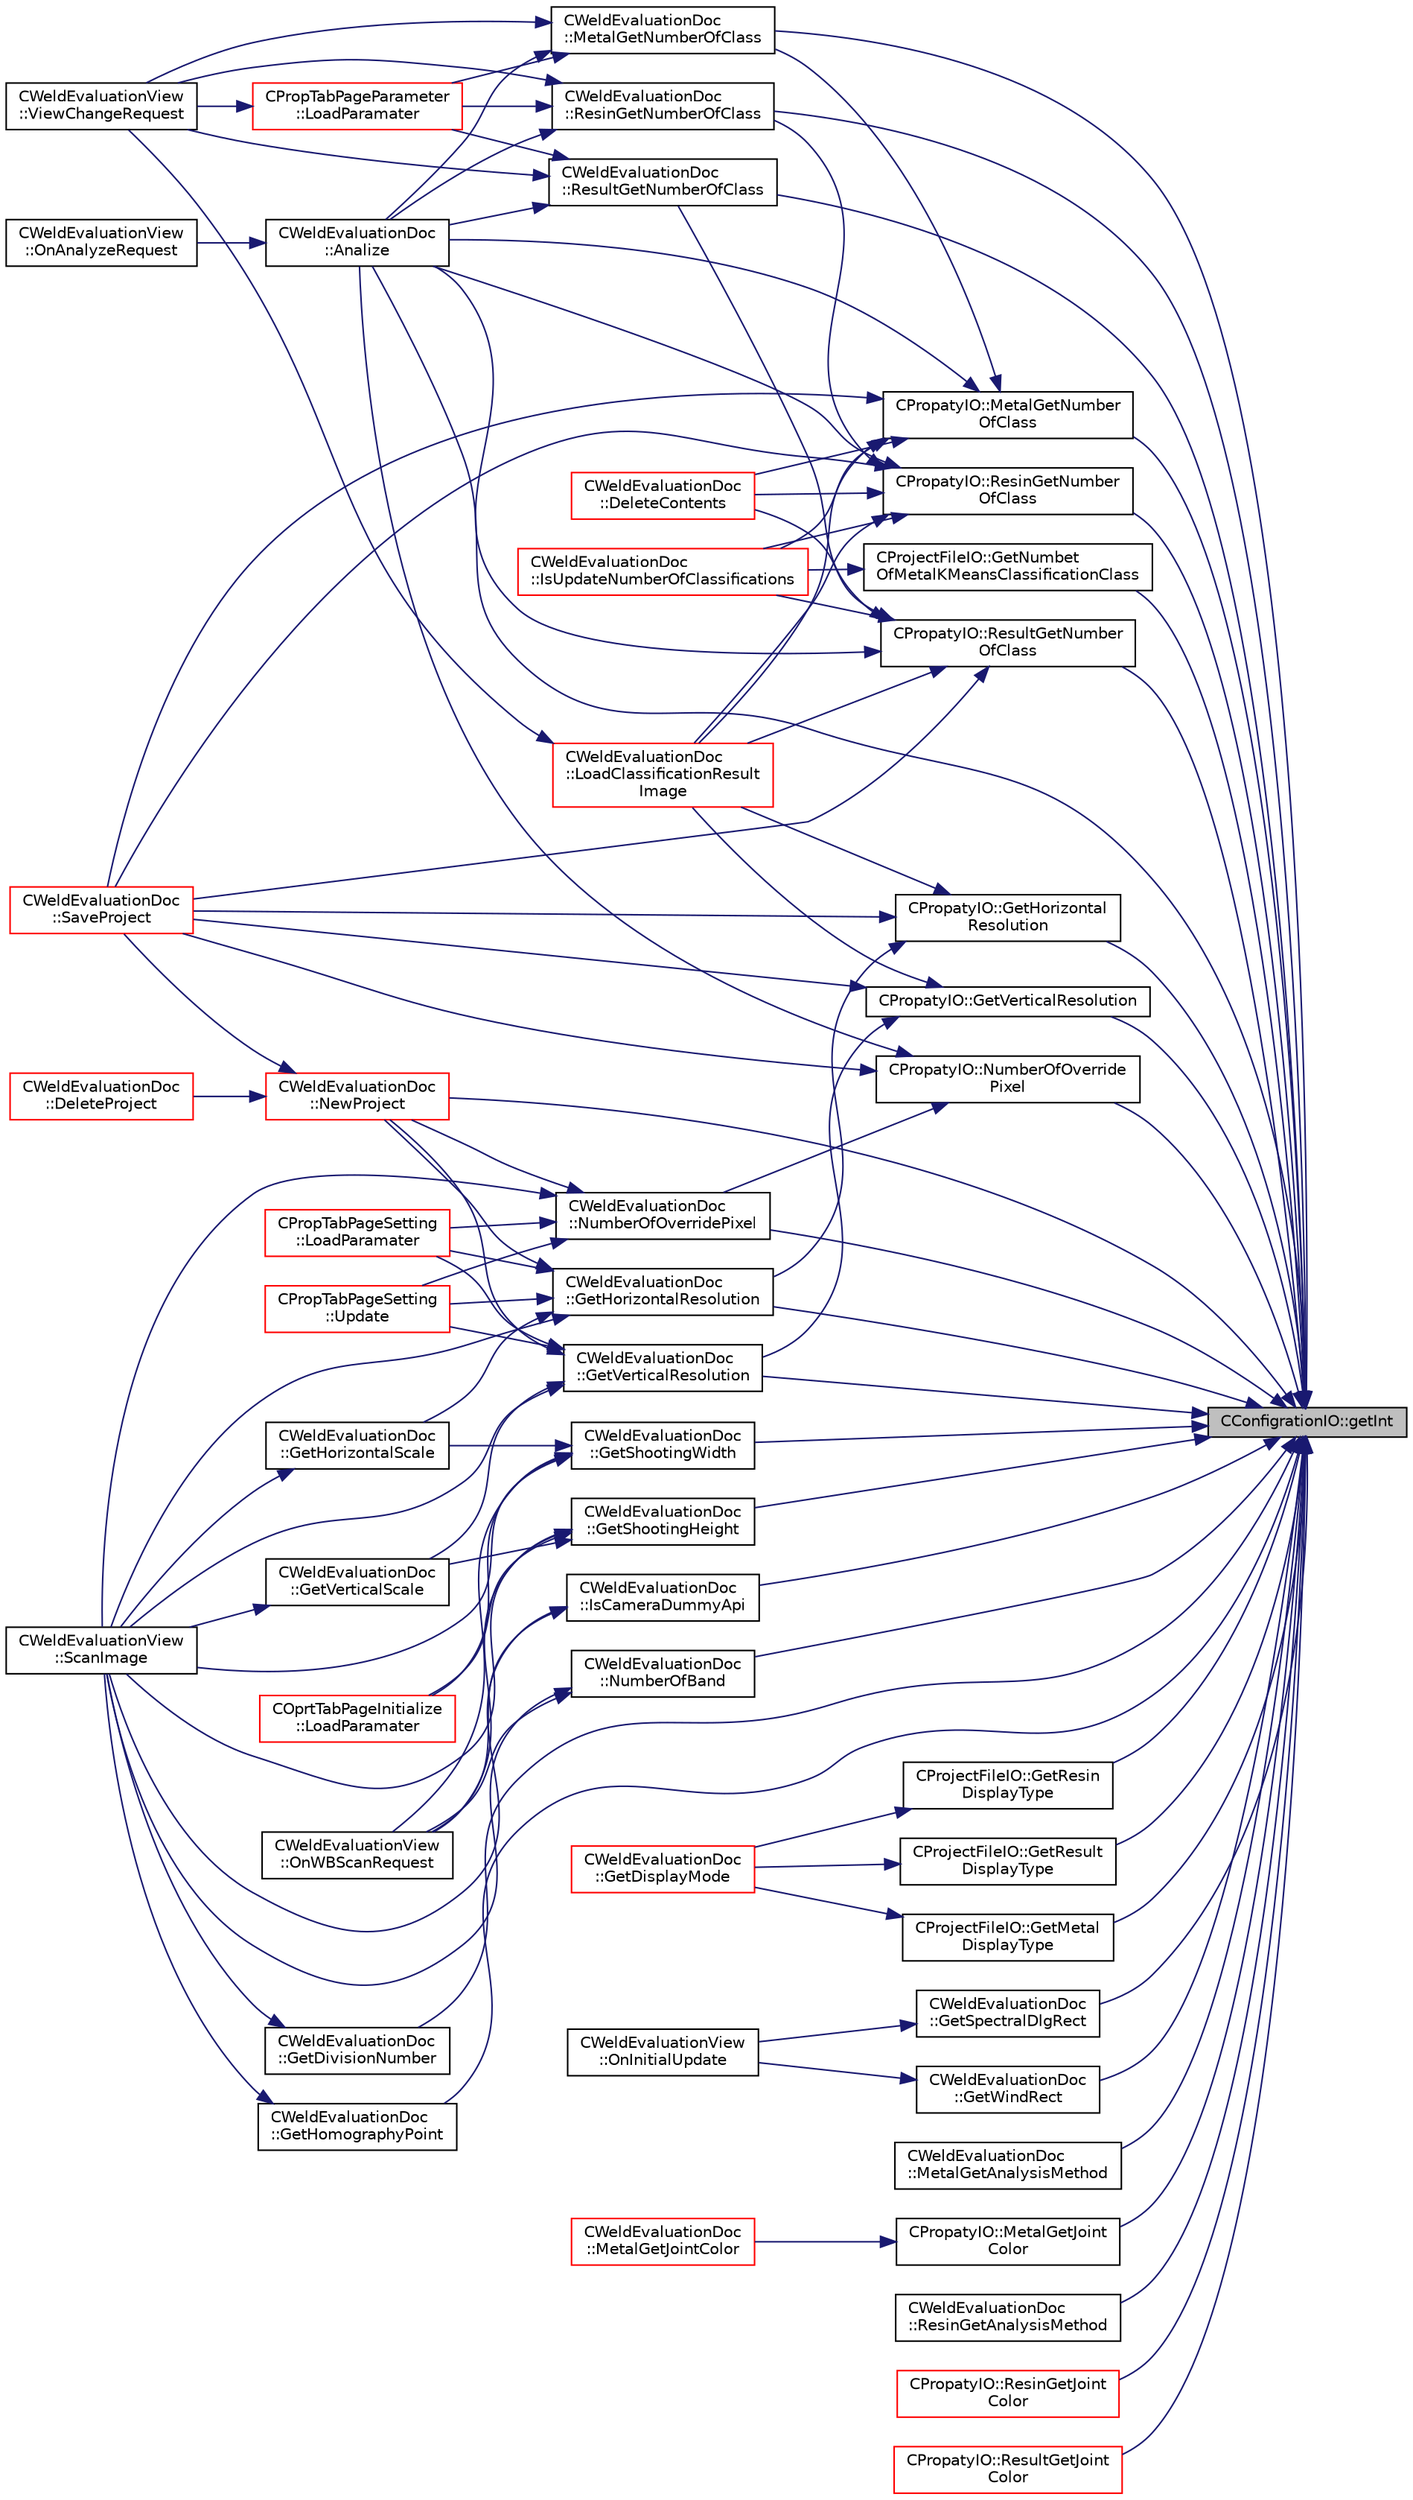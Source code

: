 digraph "CConfigrationIO::getInt"
{
 // LATEX_PDF_SIZE
  edge [fontname="Helvetica",fontsize="10",labelfontname="Helvetica",labelfontsize="10"];
  node [fontname="Helvetica",fontsize="10",shape=record];
  rankdir="RL";
  Node1 [label="CConfigrationIO::getInt",height=0.2,width=0.4,color="black", fillcolor="grey75", style="filled", fontcolor="black",tooltip="指定セクションのキー値（整数）を取得"];
  Node1 -> Node2 [dir="back",color="midnightblue",fontsize="10",style="solid",fontname="Helvetica"];
  Node2 [label="CWeldEvaluationDoc\l::Analize",height=0.2,width=0.4,color="black", fillcolor="white", style="filled",URL="$class_c_weld_evaluation_doc.html#aec529b21bcd80053e9ace596cc28ee56",tooltip="解析の実施"];
  Node2 -> Node3 [dir="back",color="midnightblue",fontsize="10",style="solid",fontname="Helvetica"];
  Node3 [label="CWeldEvaluationView\l::OnAnalyzeRequest",height=0.2,width=0.4,color="black", fillcolor="white", style="filled",URL="$class_c_weld_evaluation_view.html#a1a9fb7c6caa1412479781ba074a64dc8",tooltip="解析実施要求"];
  Node1 -> Node4 [dir="back",color="midnightblue",fontsize="10",style="solid",fontname="Helvetica"];
  Node4 [label="CWeldEvaluationDoc\l::GetDivisionNumber",height=0.2,width=0.4,color="black", fillcolor="white", style="filled",URL="$class_c_weld_evaluation_doc.html#aee561efed326292905db01ea2a360a9a",tooltip="スキャンの分割数"];
  Node4 -> Node5 [dir="back",color="midnightblue",fontsize="10",style="solid",fontname="Helvetica"];
  Node5 [label="CWeldEvaluationView\l::ScanImage",height=0.2,width=0.4,color="black", fillcolor="white", style="filled",URL="$class_c_weld_evaluation_view.html#af36ee74161f90ac2fe30337a0fe1fb9d",tooltip="スキャンの実施"];
  Node1 -> Node6 [dir="back",color="midnightblue",fontsize="10",style="solid",fontname="Helvetica"];
  Node6 [label="CWeldEvaluationDoc\l::GetHomographyPoint",height=0.2,width=0.4,color="black", fillcolor="white", style="filled",URL="$class_c_weld_evaluation_doc.html#a79efcba4f34fdb1de1c05ec081c0a376",tooltip="射影変換用頂点の取得"];
  Node6 -> Node5 [dir="back",color="midnightblue",fontsize="10",style="solid",fontname="Helvetica"];
  Node1 -> Node7 [dir="back",color="midnightblue",fontsize="10",style="solid",fontname="Helvetica"];
  Node7 [label="CWeldEvaluationDoc\l::GetHorizontalResolution",height=0.2,width=0.4,color="black", fillcolor="white", style="filled",URL="$class_c_weld_evaluation_doc.html#ad48d4a00fc87bf6e0e8efab2c1e1279f",tooltip="横方向の解像度の取得"];
  Node7 -> Node8 [dir="back",color="midnightblue",fontsize="10",style="solid",fontname="Helvetica"];
  Node8 [label="CWeldEvaluationDoc\l::GetHorizontalScale",height=0.2,width=0.4,color="black", fillcolor="white", style="filled",URL="$class_c_weld_evaluation_doc.html#ad720f42bbec8273c92cc3eb1e672a803",tooltip="取得データの横方向拡縮率の取得"];
  Node8 -> Node5 [dir="back",color="midnightblue",fontsize="10",style="solid",fontname="Helvetica"];
  Node7 -> Node9 [dir="back",color="midnightblue",fontsize="10",style="solid",fontname="Helvetica"];
  Node9 [label="CPropTabPageSetting\l::LoadParamater",height=0.2,width=0.4,color="red", fillcolor="white", style="filled",URL="$class_c_prop_tab_page_setting.html#a11a96b76db0c9f575e8f84ad3d3bcf09",tooltip="パラメータの読み込み"];
  Node7 -> Node12 [dir="back",color="midnightblue",fontsize="10",style="solid",fontname="Helvetica"];
  Node12 [label="CWeldEvaluationDoc\l::NewProject",height=0.2,width=0.4,color="red", fillcolor="white", style="filled",URL="$class_c_weld_evaluation_doc.html#a0aec3875f86f89c63daf5161cfded60d",tooltip="新規プロジェクトの構築"];
  Node12 -> Node13 [dir="back",color="midnightblue",fontsize="10",style="solid",fontname="Helvetica"];
  Node13 [label="CWeldEvaluationDoc\l::DeleteProject",height=0.2,width=0.4,color="red", fillcolor="white", style="filled",URL="$class_c_weld_evaluation_doc.html#acceb13e1dba62f59383094194ecf9774",tooltip="プロジェクトの削除"];
  Node12 -> Node17 [dir="back",color="midnightblue",fontsize="10",style="solid",fontname="Helvetica"];
  Node17 [label="CWeldEvaluationDoc\l::SaveProject",height=0.2,width=0.4,color="red", fillcolor="white", style="filled",URL="$class_c_weld_evaluation_doc.html#a92d375305f80e0626001ab1b3c8d75a0",tooltip="プロジェクトの保存"];
  Node7 -> Node5 [dir="back",color="midnightblue",fontsize="10",style="solid",fontname="Helvetica"];
  Node7 -> Node20 [dir="back",color="midnightblue",fontsize="10",style="solid",fontname="Helvetica"];
  Node20 [label="CPropTabPageSetting\l::Update",height=0.2,width=0.4,color="red", fillcolor="white", style="filled",URL="$class_c_prop_tab_page_setting.html#acefe73a52687d98a8a6e6f01ef270b01",tooltip="更新処理"];
  Node1 -> Node22 [dir="back",color="midnightblue",fontsize="10",style="solid",fontname="Helvetica"];
  Node22 [label="CPropatyIO::GetHorizontal\lResolution",height=0.2,width=0.4,color="black", fillcolor="white", style="filled",URL="$class_c_propaty_i_o.html#a39ef807cadcf61a48b387e47ca5bdfde",tooltip="横方向の解像度の取得"];
  Node22 -> Node7 [dir="back",color="midnightblue",fontsize="10",style="solid",fontname="Helvetica"];
  Node22 -> Node23 [dir="back",color="midnightblue",fontsize="10",style="solid",fontname="Helvetica"];
  Node23 [label="CWeldEvaluationDoc\l::LoadClassificationResult\lImage",height=0.2,width=0.4,color="red", fillcolor="white", style="filled",URL="$class_c_weld_evaluation_doc.html#a8cccd8cb66df552066d96c31b9255389",tooltip="分類結果の画像データ取得"];
  Node23 -> Node24 [dir="back",color="midnightblue",fontsize="10",style="solid",fontname="Helvetica"];
  Node24 [label="CWeldEvaluationView\l::ViewChangeRequest",height=0.2,width=0.4,color="black", fillcolor="white", style="filled",URL="$class_c_weld_evaluation_view.html#a50da59446b116e48eb00b4ccc6074cdd",tooltip="表示変更リクエスト"];
  Node22 -> Node17 [dir="back",color="midnightblue",fontsize="10",style="solid",fontname="Helvetica"];
  Node1 -> Node27 [dir="back",color="midnightblue",fontsize="10",style="solid",fontname="Helvetica"];
  Node27 [label="CProjectFileIO::GetMetal\lDisplayType",height=0.2,width=0.4,color="black", fillcolor="white", style="filled",URL="$class_c_project_file_i_o.html#a01bc129069b3ba05ed979729f88be551",tooltip="金属画像表示タイプの取得"];
  Node27 -> Node28 [dir="back",color="midnightblue",fontsize="10",style="solid",fontname="Helvetica"];
  Node28 [label="CWeldEvaluationDoc\l::GetDisplayMode",height=0.2,width=0.4,color="red", fillcolor="white", style="filled",URL="$class_c_weld_evaluation_doc.html#a6fb9f31759c4175b40446be90447a42f",tooltip="表示モードの取得"];
  Node1 -> Node40 [dir="back",color="midnightblue",fontsize="10",style="solid",fontname="Helvetica"];
  Node40 [label="CProjectFileIO::GetNumbet\lOfMetalKMeansClassificationClass",height=0.2,width=0.4,color="black", fillcolor="white", style="filled",URL="$class_c_project_file_i_o.html#aa24365effd8b5ca352ea09f73031fb3d",tooltip="作成された金属面K-Means解析のクラス数の取得"];
  Node40 -> Node41 [dir="back",color="midnightblue",fontsize="10",style="solid",fontname="Helvetica"];
  Node41 [label="CWeldEvaluationDoc\l::IsUpdateNumberOfClassifications",height=0.2,width=0.4,color="red", fillcolor="white", style="filled",URL="$class_c_weld_evaluation_doc.html#aa36adf0d2fa7fdfe0e45f8048a539069",tooltip="解析結果の分類数と設定の分類数が異なるかの判定"];
  Node1 -> Node45 [dir="back",color="midnightblue",fontsize="10",style="solid",fontname="Helvetica"];
  Node45 [label="CProjectFileIO::GetResin\lDisplayType",height=0.2,width=0.4,color="black", fillcolor="white", style="filled",URL="$class_c_project_file_i_o.html#ae824553dca5d5e1f69ea7e4687dd1588",tooltip="樹脂画像表示タイプの取得"];
  Node45 -> Node28 [dir="back",color="midnightblue",fontsize="10",style="solid",fontname="Helvetica"];
  Node1 -> Node46 [dir="back",color="midnightblue",fontsize="10",style="solid",fontname="Helvetica"];
  Node46 [label="CProjectFileIO::GetResult\lDisplayType",height=0.2,width=0.4,color="black", fillcolor="white", style="filled",URL="$class_c_project_file_i_o.html#a3ff4f09ff5ba28cac5284611c2f4a628",tooltip="接合結果画像表示タイプの取得"];
  Node46 -> Node28 [dir="back",color="midnightblue",fontsize="10",style="solid",fontname="Helvetica"];
  Node1 -> Node47 [dir="back",color="midnightblue",fontsize="10",style="solid",fontname="Helvetica"];
  Node47 [label="CWeldEvaluationDoc\l::GetShootingHeight",height=0.2,width=0.4,color="black", fillcolor="white", style="filled",URL="$class_c_weld_evaluation_doc.html#a55485766139b9685d1ed9a5e61a06e7b",tooltip="撮影高さの取得"];
  Node47 -> Node48 [dir="back",color="midnightblue",fontsize="10",style="solid",fontname="Helvetica"];
  Node48 [label="CWeldEvaluationDoc\l::GetVerticalScale",height=0.2,width=0.4,color="black", fillcolor="white", style="filled",URL="$class_c_weld_evaluation_doc.html#a35a39054e1df570eef7d5a725b5af76e",tooltip="取得データの縦方向拡縮率の取得"];
  Node48 -> Node5 [dir="back",color="midnightblue",fontsize="10",style="solid",fontname="Helvetica"];
  Node47 -> Node49 [dir="back",color="midnightblue",fontsize="10",style="solid",fontname="Helvetica"];
  Node49 [label="COprtTabPageInitialize\l::LoadParamater",height=0.2,width=0.4,color="red", fillcolor="white", style="filled",URL="$class_c_oprt_tab_page_initialize.html#a39a52da491a71f8afec8c1366284227a",tooltip="パラメータの読み込み"];
  Node47 -> Node53 [dir="back",color="midnightblue",fontsize="10",style="solid",fontname="Helvetica"];
  Node53 [label="CWeldEvaluationView\l::OnWBScanRequest",height=0.2,width=0.4,color="black", fillcolor="white", style="filled",URL="$class_c_weld_evaluation_view.html#a2b69faf84702201cc5dbfe3fcd202b32",tooltip="ホワイトバランススキャンの要求"];
  Node47 -> Node5 [dir="back",color="midnightblue",fontsize="10",style="solid",fontname="Helvetica"];
  Node1 -> Node54 [dir="back",color="midnightblue",fontsize="10",style="solid",fontname="Helvetica"];
  Node54 [label="CWeldEvaluationDoc\l::GetShootingWidth",height=0.2,width=0.4,color="black", fillcolor="white", style="filled",URL="$class_c_weld_evaluation_doc.html#a9ef01c2fd9ec8ef296388a8048fe32fa",tooltip="撮影幅の取得"];
  Node54 -> Node8 [dir="back",color="midnightblue",fontsize="10",style="solid",fontname="Helvetica"];
  Node54 -> Node49 [dir="back",color="midnightblue",fontsize="10",style="solid",fontname="Helvetica"];
  Node54 -> Node53 [dir="back",color="midnightblue",fontsize="10",style="solid",fontname="Helvetica"];
  Node54 -> Node5 [dir="back",color="midnightblue",fontsize="10",style="solid",fontname="Helvetica"];
  Node1 -> Node55 [dir="back",color="midnightblue",fontsize="10",style="solid",fontname="Helvetica"];
  Node55 [label="CWeldEvaluationDoc\l::GetSpectralDlgRect",height=0.2,width=0.4,color="black", fillcolor="white", style="filled",URL="$class_c_weld_evaluation_doc.html#a0930d73e177d0881201ebf89d3a206fa",tooltip="区間スペクトルダイアログの位置とサイズの取得"];
  Node55 -> Node56 [dir="back",color="midnightblue",fontsize="10",style="solid",fontname="Helvetica"];
  Node56 [label="CWeldEvaluationView\l::OnInitialUpdate",height=0.2,width=0.4,color="black", fillcolor="white", style="filled",URL="$class_c_weld_evaluation_view.html#a39ea2ecbca5482ae982384cccc27c7ce",tooltip="初期化処理"];
  Node1 -> Node57 [dir="back",color="midnightblue",fontsize="10",style="solid",fontname="Helvetica"];
  Node57 [label="CPropatyIO::GetVerticalResolution",height=0.2,width=0.4,color="black", fillcolor="white", style="filled",URL="$class_c_propaty_i_o.html#a6cc4479cfd0b46ed6189985fcf02bbad",tooltip="縦方向の解像度の取得"];
  Node57 -> Node58 [dir="back",color="midnightblue",fontsize="10",style="solid",fontname="Helvetica"];
  Node58 [label="CWeldEvaluationDoc\l::GetVerticalResolution",height=0.2,width=0.4,color="black", fillcolor="white", style="filled",URL="$class_c_weld_evaluation_doc.html#acb185b5cb5f8e080c3e082e6def82cb6",tooltip="縦方向の解像度の取得"];
  Node58 -> Node48 [dir="back",color="midnightblue",fontsize="10",style="solid",fontname="Helvetica"];
  Node58 -> Node9 [dir="back",color="midnightblue",fontsize="10",style="solid",fontname="Helvetica"];
  Node58 -> Node12 [dir="back",color="midnightblue",fontsize="10",style="solid",fontname="Helvetica"];
  Node58 -> Node5 [dir="back",color="midnightblue",fontsize="10",style="solid",fontname="Helvetica"];
  Node58 -> Node20 [dir="back",color="midnightblue",fontsize="10",style="solid",fontname="Helvetica"];
  Node57 -> Node23 [dir="back",color="midnightblue",fontsize="10",style="solid",fontname="Helvetica"];
  Node57 -> Node17 [dir="back",color="midnightblue",fontsize="10",style="solid",fontname="Helvetica"];
  Node1 -> Node58 [dir="back",color="midnightblue",fontsize="10",style="solid",fontname="Helvetica"];
  Node1 -> Node59 [dir="back",color="midnightblue",fontsize="10",style="solid",fontname="Helvetica"];
  Node59 [label="CWeldEvaluationDoc\l::GetWindRect",height=0.2,width=0.4,color="black", fillcolor="white", style="filled",URL="$class_c_weld_evaluation_doc.html#a358d0e31dd3cf88f0100ed648d70fd9d",tooltip="メインウインドの位置とサイズの取得"];
  Node59 -> Node56 [dir="back",color="midnightblue",fontsize="10",style="solid",fontname="Helvetica"];
  Node1 -> Node60 [dir="back",color="midnightblue",fontsize="10",style="solid",fontname="Helvetica"];
  Node60 [label="CWeldEvaluationDoc\l::IsCameraDummyApi",height=0.2,width=0.4,color="black", fillcolor="white", style="filled",URL="$class_c_weld_evaluation_doc.html#a7aff2c8f3a98f64977aad4f698b46cf1",tooltip="カメラダミーモジュール使用有無判定"];
  Node60 -> Node53 [dir="back",color="midnightblue",fontsize="10",style="solid",fontname="Helvetica"];
  Node60 -> Node5 [dir="back",color="midnightblue",fontsize="10",style="solid",fontname="Helvetica"];
  Node1 -> Node61 [dir="back",color="midnightblue",fontsize="10",style="solid",fontname="Helvetica"];
  Node61 [label="CWeldEvaluationDoc\l::MetalGetAnalysisMethod",height=0.2,width=0.4,color="black", fillcolor="white", style="filled",URL="$class_c_weld_evaluation_doc.html#a85f246fcb88e06a5176d41e77f54be8f",tooltip="金属面の解析方法の取得"];
  Node1 -> Node62 [dir="back",color="midnightblue",fontsize="10",style="solid",fontname="Helvetica"];
  Node62 [label="CPropatyIO::MetalGetJoint\lColor",height=0.2,width=0.4,color="black", fillcolor="white", style="filled",URL="$class_c_propaty_i_o.html#a50ade1ca7090d25d15b77806756afc6e",tooltip="金属面の接合色の取得"];
  Node62 -> Node63 [dir="back",color="midnightblue",fontsize="10",style="solid",fontname="Helvetica"];
  Node63 [label="CWeldEvaluationDoc\l::MetalGetJointColor",height=0.2,width=0.4,color="red", fillcolor="white", style="filled",URL="$class_c_weld_evaluation_doc.html#a19730c85c70c909cfe2f2cbee95c4c3c",tooltip="金属面の接合色の取得"];
  Node1 -> Node74 [dir="back",color="midnightblue",fontsize="10",style="solid",fontname="Helvetica"];
  Node74 [label="CPropatyIO::MetalGetNumber\lOfClass",height=0.2,width=0.4,color="black", fillcolor="white", style="filled",URL="$class_c_propaty_i_o.html#a16a55c3db357af77e875c008c5837dee",tooltip="金属面の分類数の取得"];
  Node74 -> Node2 [dir="back",color="midnightblue",fontsize="10",style="solid",fontname="Helvetica"];
  Node74 -> Node75 [dir="back",color="midnightblue",fontsize="10",style="solid",fontname="Helvetica"];
  Node75 [label="CWeldEvaluationDoc\l::DeleteContents",height=0.2,width=0.4,color="red", fillcolor="white", style="filled",URL="$class_c_weld_evaluation_doc.html#a21fcb772f7329ee52b9b1922b133eca0",tooltip="スキャン情報の削除"];
  Node74 -> Node41 [dir="back",color="midnightblue",fontsize="10",style="solid",fontname="Helvetica"];
  Node74 -> Node23 [dir="back",color="midnightblue",fontsize="10",style="solid",fontname="Helvetica"];
  Node74 -> Node77 [dir="back",color="midnightblue",fontsize="10",style="solid",fontname="Helvetica"];
  Node77 [label="CWeldEvaluationDoc\l::MetalGetNumberOfClass",height=0.2,width=0.4,color="black", fillcolor="white", style="filled",URL="$class_c_weld_evaluation_doc.html#a3f5f6a5e4e73e405f35dfd789d004e67",tooltip="金属面の分類数の取得"];
  Node77 -> Node2 [dir="back",color="midnightblue",fontsize="10",style="solid",fontname="Helvetica"];
  Node77 -> Node65 [dir="back",color="midnightblue",fontsize="10",style="solid",fontname="Helvetica"];
  Node65 [label="CPropTabPageParameter\l::LoadParamater",height=0.2,width=0.4,color="red", fillcolor="white", style="filled",URL="$class_c_prop_tab_page_parameter.html#ad7424d25e6331b63ae51b09453bc61d9",tooltip="パラメータをファイルから読み込む"];
  Node65 -> Node24 [dir="back",color="midnightblue",fontsize="10",style="solid",fontname="Helvetica"];
  Node77 -> Node24 [dir="back",color="midnightblue",fontsize="10",style="solid",fontname="Helvetica"];
  Node74 -> Node17 [dir="back",color="midnightblue",fontsize="10",style="solid",fontname="Helvetica"];
  Node1 -> Node77 [dir="back",color="midnightblue",fontsize="10",style="solid",fontname="Helvetica"];
  Node1 -> Node12 [dir="back",color="midnightblue",fontsize="10",style="solid",fontname="Helvetica"];
  Node1 -> Node78 [dir="back",color="midnightblue",fontsize="10",style="solid",fontname="Helvetica"];
  Node78 [label="CWeldEvaluationDoc\l::NumberOfBand",height=0.2,width=0.4,color="black", fillcolor="white", style="filled",URL="$class_c_weld_evaluation_doc.html#aabcea1b96c3d5701c9fb0f3408b1cc7a",tooltip="バンド数の取得"];
  Node78 -> Node53 [dir="back",color="midnightblue",fontsize="10",style="solid",fontname="Helvetica"];
  Node78 -> Node5 [dir="back",color="midnightblue",fontsize="10",style="solid",fontname="Helvetica"];
  Node1 -> Node79 [dir="back",color="midnightblue",fontsize="10",style="solid",fontname="Helvetica"];
  Node79 [label="CPropatyIO::NumberOfOverride\lPixel",height=0.2,width=0.4,color="black", fillcolor="white", style="filled",URL="$class_c_propaty_i_o.html#a0e15acb901cceb99e15113ca5d239e13",tooltip="重なりピクセル数の取得"];
  Node79 -> Node2 [dir="back",color="midnightblue",fontsize="10",style="solid",fontname="Helvetica"];
  Node79 -> Node80 [dir="back",color="midnightblue",fontsize="10",style="solid",fontname="Helvetica"];
  Node80 [label="CWeldEvaluationDoc\l::NumberOfOverridePixel",height=0.2,width=0.4,color="black", fillcolor="white", style="filled",URL="$class_c_weld_evaluation_doc.html#af0dd89540e9d6522bc50cf1b1e2aef42",tooltip="重なりピクセル数の取得"];
  Node80 -> Node9 [dir="back",color="midnightblue",fontsize="10",style="solid",fontname="Helvetica"];
  Node80 -> Node12 [dir="back",color="midnightblue",fontsize="10",style="solid",fontname="Helvetica"];
  Node80 -> Node5 [dir="back",color="midnightblue",fontsize="10",style="solid",fontname="Helvetica"];
  Node80 -> Node20 [dir="back",color="midnightblue",fontsize="10",style="solid",fontname="Helvetica"];
  Node79 -> Node17 [dir="back",color="midnightblue",fontsize="10",style="solid",fontname="Helvetica"];
  Node1 -> Node80 [dir="back",color="midnightblue",fontsize="10",style="solid",fontname="Helvetica"];
  Node1 -> Node81 [dir="back",color="midnightblue",fontsize="10",style="solid",fontname="Helvetica"];
  Node81 [label="CWeldEvaluationDoc\l::ResinGetAnalysisMethod",height=0.2,width=0.4,color="black", fillcolor="white", style="filled",URL="$class_c_weld_evaluation_doc.html#a2dc5f7f1ecde114717497554dcba7259",tooltip="樹脂面の解析方法の取得"];
  Node1 -> Node82 [dir="back",color="midnightblue",fontsize="10",style="solid",fontname="Helvetica"];
  Node82 [label="CPropatyIO::ResinGetJoint\lColor",height=0.2,width=0.4,color="red", fillcolor="white", style="filled",URL="$class_c_propaty_i_o.html#a5c967c92a74f00b481594fedb954680e",tooltip="樹脂面の接合色の取得"];
  Node1 -> Node84 [dir="back",color="midnightblue",fontsize="10",style="solid",fontname="Helvetica"];
  Node84 [label="CPropatyIO::ResinGetNumber\lOfClass",height=0.2,width=0.4,color="black", fillcolor="white", style="filled",URL="$class_c_propaty_i_o.html#a4ccce7edae07c0d331960ca1104aa375",tooltip="樹脂面の分類数の取得"];
  Node84 -> Node2 [dir="back",color="midnightblue",fontsize="10",style="solid",fontname="Helvetica"];
  Node84 -> Node75 [dir="back",color="midnightblue",fontsize="10",style="solid",fontname="Helvetica"];
  Node84 -> Node41 [dir="back",color="midnightblue",fontsize="10",style="solid",fontname="Helvetica"];
  Node84 -> Node23 [dir="back",color="midnightblue",fontsize="10",style="solid",fontname="Helvetica"];
  Node84 -> Node85 [dir="back",color="midnightblue",fontsize="10",style="solid",fontname="Helvetica"];
  Node85 [label="CWeldEvaluationDoc\l::ResinGetNumberOfClass",height=0.2,width=0.4,color="black", fillcolor="white", style="filled",URL="$class_c_weld_evaluation_doc.html#ab2690e8124c3eed981a213ad89ec2c6f",tooltip="樹脂面の分類数の取得"];
  Node85 -> Node2 [dir="back",color="midnightblue",fontsize="10",style="solid",fontname="Helvetica"];
  Node85 -> Node65 [dir="back",color="midnightblue",fontsize="10",style="solid",fontname="Helvetica"];
  Node85 -> Node24 [dir="back",color="midnightblue",fontsize="10",style="solid",fontname="Helvetica"];
  Node84 -> Node17 [dir="back",color="midnightblue",fontsize="10",style="solid",fontname="Helvetica"];
  Node1 -> Node85 [dir="back",color="midnightblue",fontsize="10",style="solid",fontname="Helvetica"];
  Node1 -> Node86 [dir="back",color="midnightblue",fontsize="10",style="solid",fontname="Helvetica"];
  Node86 [label="CPropatyIO::ResultGetJoint\lColor",height=0.2,width=0.4,color="red", fillcolor="white", style="filled",URL="$class_c_propaty_i_o.html#a79b27c619a2dc3c98893a196dc173f38",tooltip="接合結果の接合色の取得"];
  Node1 -> Node88 [dir="back",color="midnightblue",fontsize="10",style="solid",fontname="Helvetica"];
  Node88 [label="CPropatyIO::ResultGetNumber\lOfClass",height=0.2,width=0.4,color="black", fillcolor="white", style="filled",URL="$class_c_propaty_i_o.html#a3c255aa66e4a529223b8fc4dcaf4df18",tooltip="接合結果の分類数の取得"];
  Node88 -> Node2 [dir="back",color="midnightblue",fontsize="10",style="solid",fontname="Helvetica"];
  Node88 -> Node75 [dir="back",color="midnightblue",fontsize="10",style="solid",fontname="Helvetica"];
  Node88 -> Node41 [dir="back",color="midnightblue",fontsize="10",style="solid",fontname="Helvetica"];
  Node88 -> Node23 [dir="back",color="midnightblue",fontsize="10",style="solid",fontname="Helvetica"];
  Node88 -> Node89 [dir="back",color="midnightblue",fontsize="10",style="solid",fontname="Helvetica"];
  Node89 [label="CWeldEvaluationDoc\l::ResultGetNumberOfClass",height=0.2,width=0.4,color="black", fillcolor="white", style="filled",URL="$class_c_weld_evaluation_doc.html#a1f6b84e20d4bedc5ceea6d96e9982cec",tooltip="接合結果の分類数の取得"];
  Node89 -> Node2 [dir="back",color="midnightblue",fontsize="10",style="solid",fontname="Helvetica"];
  Node89 -> Node65 [dir="back",color="midnightblue",fontsize="10",style="solid",fontname="Helvetica"];
  Node89 -> Node24 [dir="back",color="midnightblue",fontsize="10",style="solid",fontname="Helvetica"];
  Node88 -> Node17 [dir="back",color="midnightblue",fontsize="10",style="solid",fontname="Helvetica"];
  Node1 -> Node89 [dir="back",color="midnightblue",fontsize="10",style="solid",fontname="Helvetica"];
}
